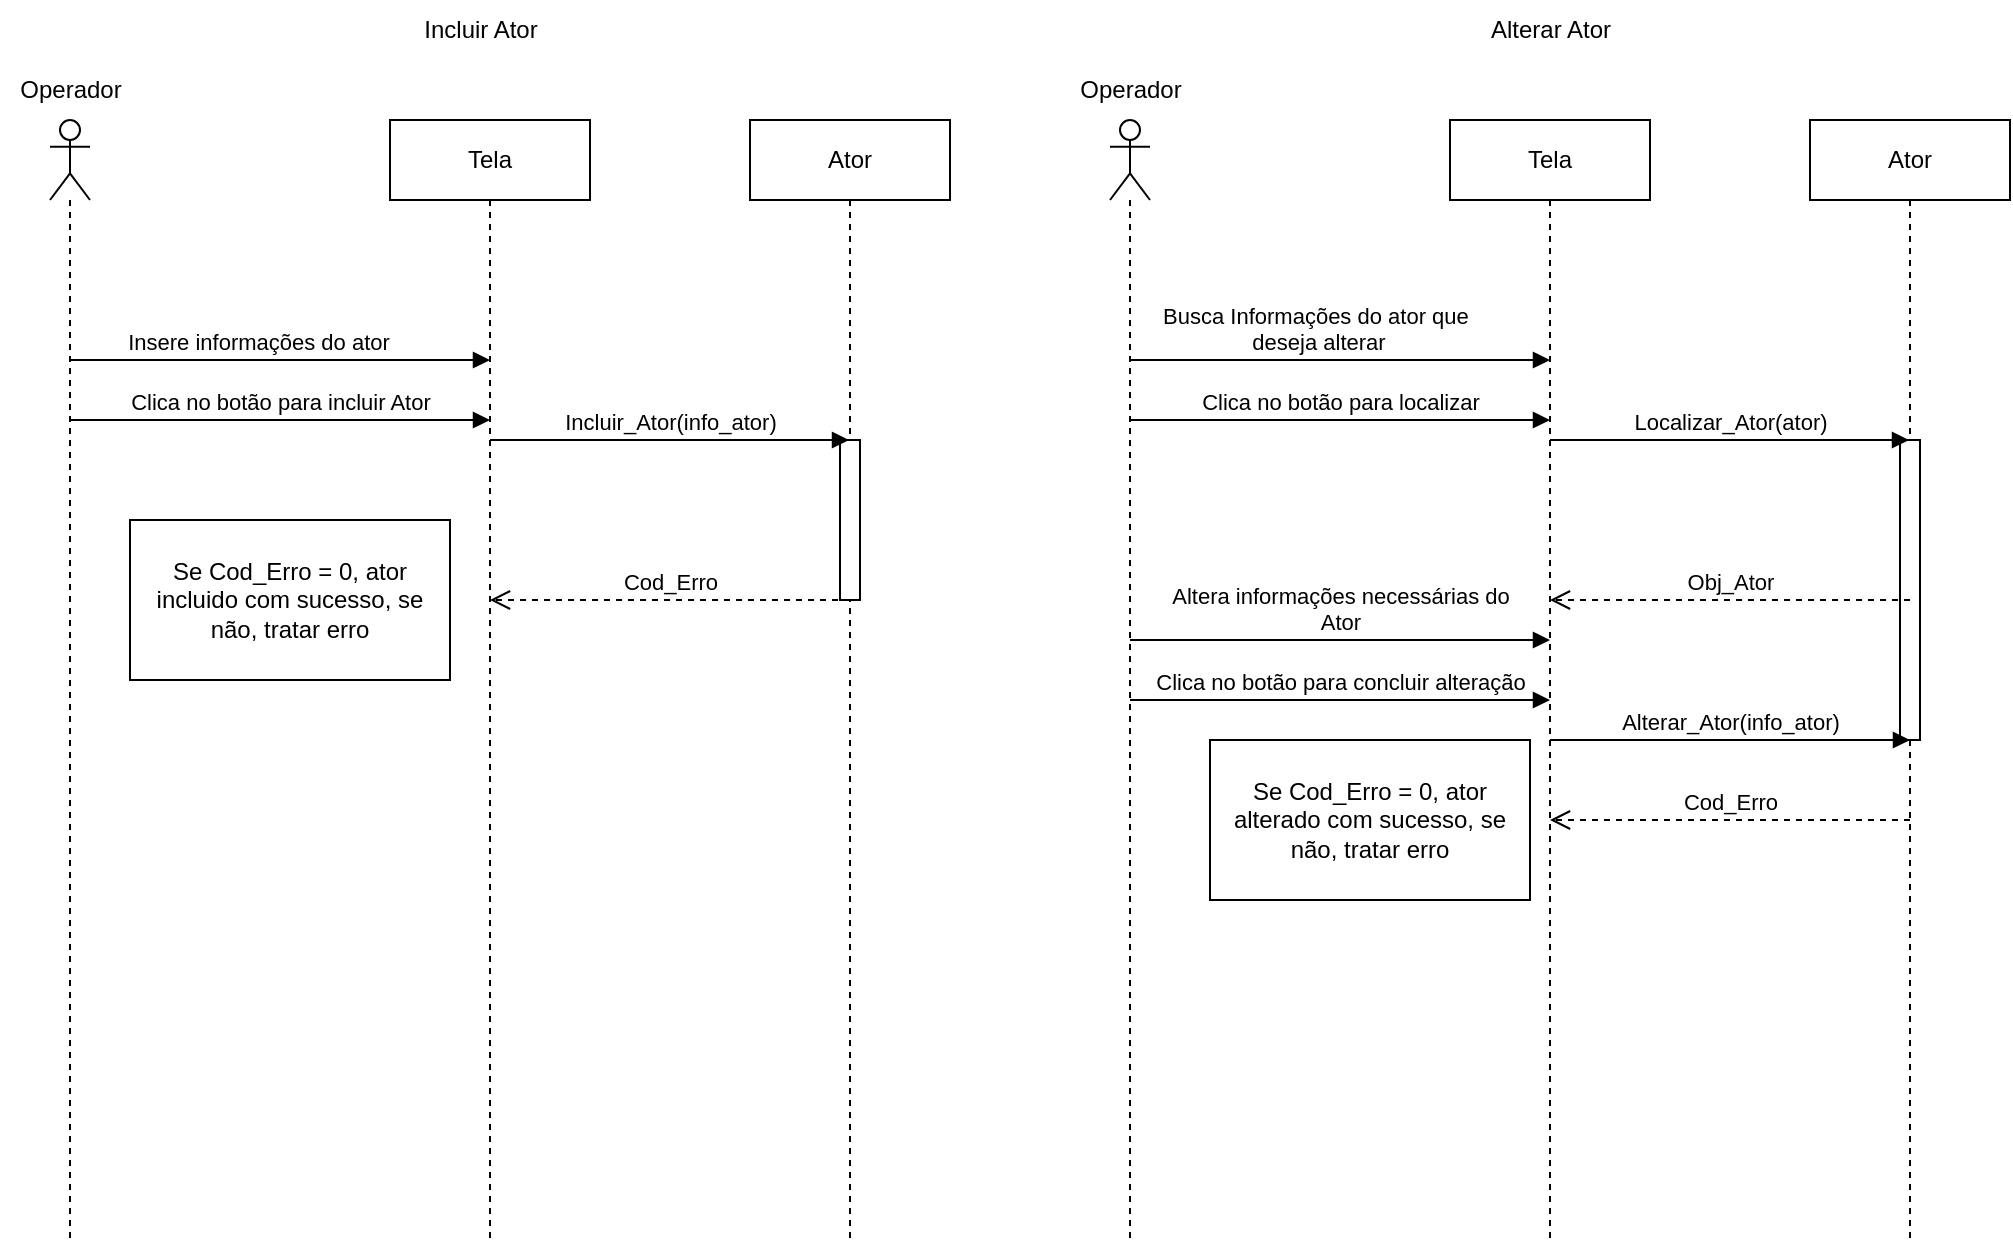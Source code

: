<mxfile version="24.5.5" type="github">
  <diagram name="Page-1" id="2YBvvXClWsGukQMizWep">
    <mxGraphModel dx="794" dy="446" grid="1" gridSize="10" guides="1" tooltips="1" connect="1" arrows="1" fold="1" page="1" pageScale="1" pageWidth="850" pageHeight="1100" math="0" shadow="0">
      <root>
        <mxCell id="0" />
        <mxCell id="1" parent="0" />
        <mxCell id="nu4zmj4P8LnJA5p7EdKG-1" value="Incluir Ator" style="text;html=1;align=center;verticalAlign=middle;resizable=0;points=[];autosize=1;strokeColor=none;fillColor=none;" vertex="1" parent="1">
          <mxGeometry x="255" y="20" width="80" height="30" as="geometry" />
        </mxCell>
        <mxCell id="nu4zmj4P8LnJA5p7EdKG-2" value="Ator" style="shape=umlLifeline;perimeter=lifelinePerimeter;whiteSpace=wrap;html=1;container=1;dropTarget=0;collapsible=0;recursiveResize=0;outlineConnect=0;portConstraint=eastwest;newEdgeStyle={&quot;edgeStyle&quot;:&quot;elbowEdgeStyle&quot;,&quot;elbow&quot;:&quot;vertical&quot;,&quot;curved&quot;:0,&quot;rounded&quot;:0};" vertex="1" parent="1">
          <mxGeometry x="430" y="80" width="100" height="560" as="geometry" />
        </mxCell>
        <mxCell id="nu4zmj4P8LnJA5p7EdKG-3" value="" style="html=1;points=[[0,0,0,0,5],[0,1,0,0,-5],[1,0,0,0,5],[1,1,0,0,-5]];perimeter=orthogonalPerimeter;outlineConnect=0;targetShapes=umlLifeline;portConstraint=eastwest;newEdgeStyle={&quot;curved&quot;:0,&quot;rounded&quot;:0};" vertex="1" parent="nu4zmj4P8LnJA5p7EdKG-2">
          <mxGeometry x="45" y="160" width="10" height="80" as="geometry" />
        </mxCell>
        <mxCell id="nu4zmj4P8LnJA5p7EdKG-4" value="Tela" style="shape=umlLifeline;perimeter=lifelinePerimeter;whiteSpace=wrap;html=1;container=1;dropTarget=0;collapsible=0;recursiveResize=0;outlineConnect=0;portConstraint=eastwest;newEdgeStyle={&quot;edgeStyle&quot;:&quot;elbowEdgeStyle&quot;,&quot;elbow&quot;:&quot;vertical&quot;,&quot;curved&quot;:0,&quot;rounded&quot;:0};" vertex="1" parent="1">
          <mxGeometry x="250" y="80" width="100" height="560" as="geometry" />
        </mxCell>
        <mxCell id="nu4zmj4P8LnJA5p7EdKG-5" value="Insere informações do ator" style="html=1;verticalAlign=bottom;endArrow=block;curved=0;rounded=0;" edge="1" parent="1" source="nu4zmj4P8LnJA5p7EdKG-8">
          <mxGeometry x="-0.107" width="80" relative="1" as="geometry">
            <mxPoint x="120" y="200" as="sourcePoint" />
            <mxPoint x="300" y="200" as="targetPoint" />
            <mxPoint as="offset" />
          </mxGeometry>
        </mxCell>
        <mxCell id="nu4zmj4P8LnJA5p7EdKG-6" value="Incluir_Ator(info_ator)" style="html=1;verticalAlign=bottom;endArrow=block;curved=0;rounded=0;" edge="1" parent="1" target="nu4zmj4P8LnJA5p7EdKG-2">
          <mxGeometry x="0.004" width="80" relative="1" as="geometry">
            <mxPoint x="300" y="240" as="sourcePoint" />
            <mxPoint x="439.5" y="240" as="targetPoint" />
            <mxPoint as="offset" />
          </mxGeometry>
        </mxCell>
        <mxCell id="nu4zmj4P8LnJA5p7EdKG-7" value="Clica no botão para incluir Ator" style="html=1;verticalAlign=bottom;endArrow=block;curved=0;rounded=0;" edge="1" parent="1" source="nu4zmj4P8LnJA5p7EdKG-8">
          <mxGeometry width="80" relative="1" as="geometry">
            <mxPoint x="120" y="230" as="sourcePoint" />
            <mxPoint x="300" y="230" as="targetPoint" />
          </mxGeometry>
        </mxCell>
        <mxCell id="nu4zmj4P8LnJA5p7EdKG-8" value="" style="shape=umlLifeline;perimeter=lifelinePerimeter;whiteSpace=wrap;html=1;container=1;dropTarget=0;collapsible=0;recursiveResize=0;outlineConnect=0;portConstraint=eastwest;newEdgeStyle={&quot;curved&quot;:0,&quot;rounded&quot;:0};participant=umlActor;" vertex="1" parent="1">
          <mxGeometry x="80" y="80" width="20" height="560" as="geometry" />
        </mxCell>
        <mxCell id="nu4zmj4P8LnJA5p7EdKG-9" value="Operador" style="text;html=1;align=center;verticalAlign=middle;resizable=0;points=[];autosize=1;strokeColor=none;fillColor=none;" vertex="1" parent="1">
          <mxGeometry x="55" y="50" width="70" height="30" as="geometry" />
        </mxCell>
        <mxCell id="nu4zmj4P8LnJA5p7EdKG-10" value="Cod_Erro" style="html=1;verticalAlign=bottom;endArrow=open;dashed=1;endSize=8;curved=0;rounded=0;" edge="1" parent="1">
          <mxGeometry relative="1" as="geometry">
            <mxPoint x="480" y="320" as="sourcePoint" />
            <mxPoint x="300" y="320" as="targetPoint" />
          </mxGeometry>
        </mxCell>
        <mxCell id="nu4zmj4P8LnJA5p7EdKG-11" value="Se Cod_Erro = 0, ator incluido com sucesso, se não, tratar erro" style="html=1;whiteSpace=wrap;" vertex="1" parent="1">
          <mxGeometry x="120" y="280" width="160" height="80" as="geometry" />
        </mxCell>
        <mxCell id="nu4zmj4P8LnJA5p7EdKG-12" value="Alterar Ator" style="text;html=1;align=center;verticalAlign=middle;resizable=0;points=[];autosize=1;strokeColor=none;fillColor=none;" vertex="1" parent="1">
          <mxGeometry x="790" y="20" width="80" height="30" as="geometry" />
        </mxCell>
        <mxCell id="nu4zmj4P8LnJA5p7EdKG-13" value="Ator" style="shape=umlLifeline;perimeter=lifelinePerimeter;whiteSpace=wrap;html=1;container=1;dropTarget=0;collapsible=0;recursiveResize=0;outlineConnect=0;portConstraint=eastwest;newEdgeStyle={&quot;edgeStyle&quot;:&quot;elbowEdgeStyle&quot;,&quot;elbow&quot;:&quot;vertical&quot;,&quot;curved&quot;:0,&quot;rounded&quot;:0};" vertex="1" parent="1">
          <mxGeometry x="960" y="80" width="100" height="560" as="geometry" />
        </mxCell>
        <mxCell id="nu4zmj4P8LnJA5p7EdKG-14" value="" style="html=1;points=[[0,0,0,0,5],[0,1,0,0,-5],[1,0,0,0,5],[1,1,0,0,-5]];perimeter=orthogonalPerimeter;outlineConnect=0;targetShapes=umlLifeline;portConstraint=eastwest;newEdgeStyle={&quot;curved&quot;:0,&quot;rounded&quot;:0};" vertex="1" parent="nu4zmj4P8LnJA5p7EdKG-13">
          <mxGeometry x="45" y="160" width="10" height="150" as="geometry" />
        </mxCell>
        <mxCell id="nu4zmj4P8LnJA5p7EdKG-15" value="Tela" style="shape=umlLifeline;perimeter=lifelinePerimeter;whiteSpace=wrap;html=1;container=1;dropTarget=0;collapsible=0;recursiveResize=0;outlineConnect=0;portConstraint=eastwest;newEdgeStyle={&quot;edgeStyle&quot;:&quot;elbowEdgeStyle&quot;,&quot;elbow&quot;:&quot;vertical&quot;,&quot;curved&quot;:0,&quot;rounded&quot;:0};" vertex="1" parent="1">
          <mxGeometry x="780" y="80" width="100" height="560" as="geometry" />
        </mxCell>
        <mxCell id="nu4zmj4P8LnJA5p7EdKG-16" value="Busca Informações do ator que&amp;nbsp;&lt;div&gt;deseja alterar&lt;/div&gt;" style="html=1;verticalAlign=bottom;endArrow=block;curved=0;rounded=0;" edge="1" parent="1" source="nu4zmj4P8LnJA5p7EdKG-19">
          <mxGeometry x="-0.111" width="80" relative="1" as="geometry">
            <mxPoint x="650" y="200" as="sourcePoint" />
            <mxPoint x="830" y="200" as="targetPoint" />
            <mxPoint as="offset" />
          </mxGeometry>
        </mxCell>
        <mxCell id="nu4zmj4P8LnJA5p7EdKG-17" value="Localizar_Ator(ator)" style="html=1;verticalAlign=bottom;endArrow=block;curved=0;rounded=0;" edge="1" parent="1" target="nu4zmj4P8LnJA5p7EdKG-13">
          <mxGeometry x="0.003" width="80" relative="1" as="geometry">
            <mxPoint x="830" y="240" as="sourcePoint" />
            <mxPoint x="969.5" y="240" as="targetPoint" />
            <mxPoint as="offset" />
          </mxGeometry>
        </mxCell>
        <mxCell id="nu4zmj4P8LnJA5p7EdKG-18" value="Clica no botão para localizar" style="html=1;verticalAlign=bottom;endArrow=block;curved=0;rounded=0;" edge="1" parent="1" source="nu4zmj4P8LnJA5p7EdKG-19">
          <mxGeometry width="80" relative="1" as="geometry">
            <mxPoint x="650" y="230" as="sourcePoint" />
            <mxPoint x="830" y="230" as="targetPoint" />
          </mxGeometry>
        </mxCell>
        <mxCell id="nu4zmj4P8LnJA5p7EdKG-19" value="" style="shape=umlLifeline;perimeter=lifelinePerimeter;whiteSpace=wrap;html=1;container=1;dropTarget=0;collapsible=0;recursiveResize=0;outlineConnect=0;portConstraint=eastwest;newEdgeStyle={&quot;curved&quot;:0,&quot;rounded&quot;:0};participant=umlActor;" vertex="1" parent="1">
          <mxGeometry x="610" y="80" width="20" height="560" as="geometry" />
        </mxCell>
        <mxCell id="nu4zmj4P8LnJA5p7EdKG-20" value="Operador" style="text;html=1;align=center;verticalAlign=middle;resizable=0;points=[];autosize=1;strokeColor=none;fillColor=none;" vertex="1" parent="1">
          <mxGeometry x="585" y="50" width="70" height="30" as="geometry" />
        </mxCell>
        <mxCell id="nu4zmj4P8LnJA5p7EdKG-21" value="Obj_Ator" style="html=1;verticalAlign=bottom;endArrow=open;dashed=1;endSize=8;curved=0;rounded=0;" edge="1" parent="1">
          <mxGeometry relative="1" as="geometry">
            <mxPoint x="1010" y="320" as="sourcePoint" />
            <mxPoint x="830" y="320" as="targetPoint" />
            <mxPoint as="offset" />
          </mxGeometry>
        </mxCell>
        <mxCell id="nu4zmj4P8LnJA5p7EdKG-22" value="Altera informações necessárias do&lt;div&gt;Ator&lt;/div&gt;" style="html=1;verticalAlign=bottom;endArrow=block;curved=0;rounded=0;" edge="1" parent="1" source="nu4zmj4P8LnJA5p7EdKG-19">
          <mxGeometry x="-0.002" width="80" relative="1" as="geometry">
            <mxPoint x="750" y="340" as="sourcePoint" />
            <mxPoint x="830" y="340" as="targetPoint" />
            <mxPoint as="offset" />
          </mxGeometry>
        </mxCell>
        <mxCell id="nu4zmj4P8LnJA5p7EdKG-23" value="Clica no botão para concluir alteração" style="html=1;verticalAlign=bottom;endArrow=block;curved=0;rounded=0;" edge="1" parent="1">
          <mxGeometry width="80" relative="1" as="geometry">
            <mxPoint x="620" y="370" as="sourcePoint" />
            <mxPoint x="830" y="370" as="targetPoint" />
          </mxGeometry>
        </mxCell>
        <mxCell id="nu4zmj4P8LnJA5p7EdKG-24" value="Alterar_Ator(info_ator)" style="html=1;verticalAlign=bottom;endArrow=block;curved=0;rounded=0;" edge="1" parent="1">
          <mxGeometry width="80" relative="1" as="geometry">
            <mxPoint x="830" y="390" as="sourcePoint" />
            <mxPoint x="1010" y="390" as="targetPoint" />
            <mxPoint as="offset" />
          </mxGeometry>
        </mxCell>
        <mxCell id="nu4zmj4P8LnJA5p7EdKG-25" value="Cod_Erro" style="html=1;verticalAlign=bottom;endArrow=open;dashed=1;endSize=8;curved=0;rounded=0;" edge="1" parent="1" target="nu4zmj4P8LnJA5p7EdKG-15">
          <mxGeometry relative="1" as="geometry">
            <mxPoint x="1010" y="430" as="sourcePoint" />
            <mxPoint x="930" y="430" as="targetPoint" />
          </mxGeometry>
        </mxCell>
        <mxCell id="nu4zmj4P8LnJA5p7EdKG-26" value="Se Cod_Erro = 0, ator alterado com sucesso, se não, tratar erro" style="html=1;whiteSpace=wrap;" vertex="1" parent="1">
          <mxGeometry x="660" y="390" width="160" height="80" as="geometry" />
        </mxCell>
      </root>
    </mxGraphModel>
  </diagram>
</mxfile>
